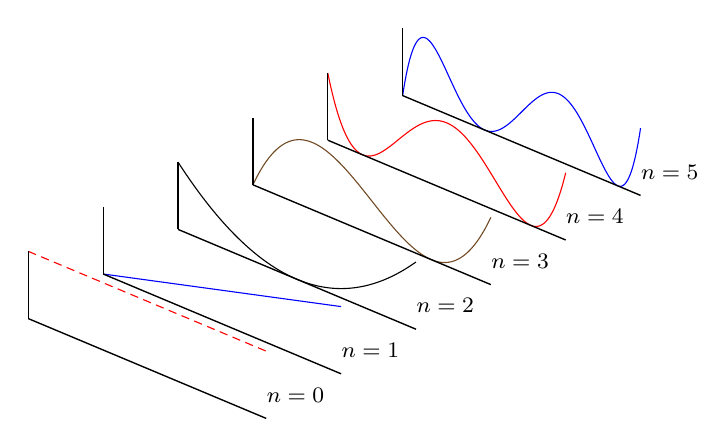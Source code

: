 %\begin{tikzpicture} 
%	\begin{axis}[%
%		width=8cm, height=6cm,
%		axis lines*=left,
%		xmin=-1.0, xmax=1.0, ymin=-1.0, ymax=1.0,
%		grid=major,
%		clip marker paths=false,
%		enlargelimits={abs=0.05},
%		xlabel={$x$},
%		ylabel={$T_n(x)$},
%		legend style={at={(1.025,0.5)}, anchor=west},
%		no marks,
%		samples=200,
%		%cycle list/GnBu-9,%RdYlBu-6,%Spectral-6,
%		%cycle multiindex* list={GnBu-9}%RdYlBu-6}%Spectral-6}
%		]%
%%		\addplot+[domain=-1:1, sunset01] {1.0};%
%%		\addplot+[domain=-1:1, sunset11] {x};%
%%		\addplot+[domain=-1:1, sunset02] {2.0*x^2 - 1.0};%
%%		\addplot+[domain=-1:1, sunset10] {4.0*x^3 - 3.0*x};%
%%		\addplot+[domain=-1:1, sunset03] {8.0*x^4 - 8.0*x^2 + 1.0};%
%%		\addplot+[domain=-1:1, sunset09] {16.0*x^5 - 20.0*x^3 + 5.0*x};%
%%		\legend{{$T_0$},{$T_1$},{$T_2$},{$T_3$},{$T_4$},{$T_5$}}%
%		\def\Ti{1.0}
%		\def\Tj{x}
%		\addplot+[domain=-1:1] (x,{\Ti});%
%		\addplot+[domain=-1:1] (x,{\Tj});%
%		\pgfplotsinvokeforeach{2,3,...,5}{
%			\edef\Tk{2.0*x*\Tj - \Ti}
%			\addplot+[domain=-1:1] (x,{\Tk});%
%			\edef\Ti{\Tj}
%			\edef\Tj{\Tk}
%		}
%	\end{axis} 
%\end{tikzpicture}
%
\begin{tikzpicture}[%
		ax/.style={on layer=background, black, line width=0.5pt}
	]%
	\begin{axis}[
	width=12cm, height=9cm,
    set layers=standard,
    %domain=-1:1,
    xmin=-1, xmax=1,
    zmin=-1, zmax=1,
    samples y=1,
    view={40}{30},
    hide axis,
    grid = major,
    axis lines* = left,
    unit vector ratio*=4 3 1,
    %xtick=\empty, ytick=\empty, ztick=\empty,
    xtick={-1,-0.5,0,0.5,1},
    ytick={0,1,2,3,4,5},
    ztick={-1,0,1},
    xlabel={$x$},
    %ylabel={$n$},
    zlabel={$T_n(x)$},
    yticklabels=\empty,
    no marks,
    samples=201,
    every tick label/.append style={font=\small},
    %tick align=outside,
%    cycle list/GnBu-9,%RdYlBu-6,%Spectral-6,
%	cycle multiindex* list={GnBu-9},%RdYlBu-6}%Spectral-6}
    clip=false
]
\pgfplotsinvokeforeach{5,4,...,0}{%
	\addplot3+[domain=-1:1]	({x},#1,{ cos(#1*acos(x)) });
	\node[font=\footnotesize, anchor=west, inner sep=0] 
		at (axis cs:1,#1,-0.3) {$n = #1$};
	\draw [ax] (axis cs:-1,#1,-1) -- ++ (axis direction cs:2,0,0); % x-axis
	\draw [ax] (axis cs:-1,#1,-1) -- ++ (axis direction cs:0,0,2); % z-axis
}%
\foreach \y in {0,1,...,5}{%
	\foreach \x in {{-1},{-0.5},{0},{0.5},{1}}{
		%\draw [ax] (axis cs:\x,\y,-1) -- ++ (axis direction cs:0,0,0.1);
		\addplot3[mark color=black,mark=o] coordinates {(\x,\y,-1)};
	}
}
%\foreach \n in {0,1,...,5}{%
%	\node[font=\footnotesize, anchor=west, inner sep=0] 
%		at (axis cs:1,\n,-0.3) {$n = \n$};
%	\draw [ax] (axis cs:-1,\n,-1) -- ++ (axis direction cs:2,0,0); % x-axis
%	\draw [ax] (axis cs:-1,\n,-1) -- ++ (axis direction cs:0,0,2); % z-axis
%	\foreach \z in {-1,0,1}{%
%		\draw [ax] (axis cs:-1,\n,\z) -- ++ (axis direction cs:0.025,0,0);
%	}%
%	\foreach \x in {-1,-0.5,0,0.5,1}{%
%		\draw [ax] (axis cs:\x,\n,-1) -- ++ (axis direction cs:0,0,0.1);
%	}%
%}%
\end{axis}
\end{tikzpicture}
%https://tex.stackexchange.com/questions/127375/replicate-the-fourier-transform-time-frequency-domains-correspondence-illustrati
%\begin{tikzpicture} 
%	\begin{axis}[%
%		width=8cm, height=6cm,
%		axis lines*=left,
%		xmin=-1.0, xmax=1.0, ymin=-1.0, ymax=1.0,
%		grid=major,
%		clip marker paths=false,
%		enlargelimits={abs=0.05},
%		xlabel={$x$},
%		ylabel={$T_n(x)$},
%		legend style={at={(1.025,0.5)}, anchor=west},
%		no marks,
%		samples=201,
%		%cycle list/GnBu-9,%RdYlBu-6,%Spectral-6,
%		%cycle multiindex* list={GnBu-9}%RdYlBu-6}%Spectral-6}
%		]%
%		\foreach \n in {0,...,5}
%      		\addplot+[domain=-1:1]
%        	{ cos(\n*acos(x)) };
%	\end{axis} 
%\end{tikzpicture}